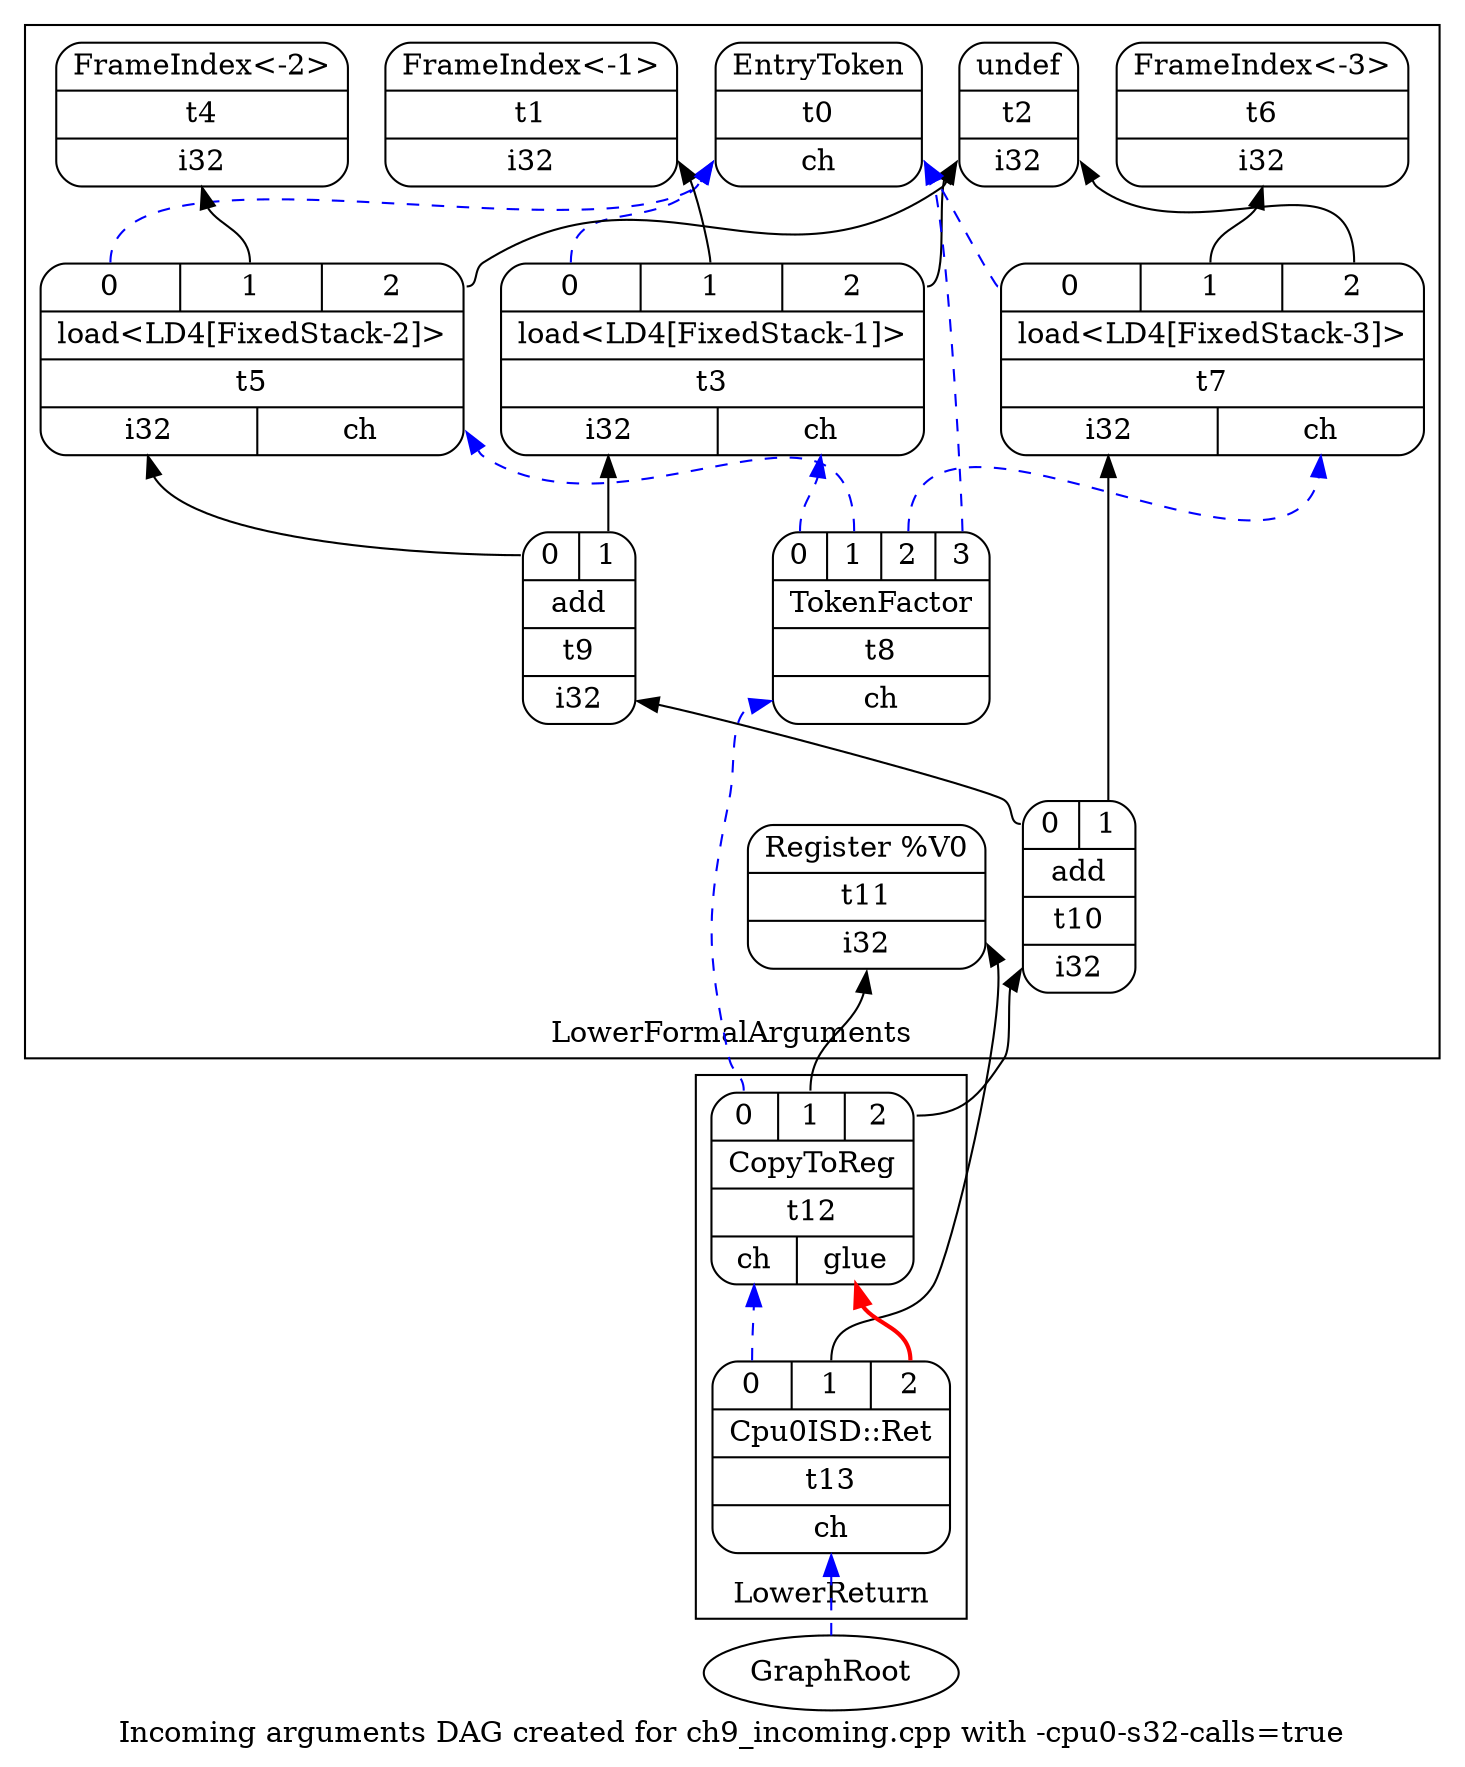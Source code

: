 digraph "dag-combine1 input for _Z5sum_iiii:" {
	rankdir="BT";
	label="Incoming arguments DAG created for ch9_incoming.cpp with -cpu0-s32-calls=true";

  subgraph cluster_0 {
    label = "LowerFormalArguments";
	Node0x102f0dbe0 [shape=record,shape=Mrecord,label="{EntryToken|t0|{<d0>ch}}"];
	Node0x10304e800 [shape=record,shape=Mrecord,label="{FrameIndex\<-1\>|t1|{<d0>i32}}"];
	Node0x10304e870 [shape=record,shape=Mrecord,label="{undef|t2|{<d0>i32}}"];
	Node0x10304e8e0 [shape=record,shape=Mrecord,label="{{<s0>0|<s1>1|<s2>2}|load\<LD4[FixedStack-1]\>|t3|{<d0>i32|<d1>ch}}"];
	Node0x10304e8e0:s0 -> Node0x102f0dbe0:d0[color=blue,style=dashed];
	Node0x10304e8e0:s1 -> Node0x10304e800:d0;
	Node0x10304e8e0:s2 -> Node0x10304e870:d0;
	Node0x10304e950 [shape=record,shape=Mrecord,label="{FrameIndex\<-2\>|t4|{<d0>i32}}"];
	Node0x10304e9c0 [shape=record,shape=Mrecord,label="{{<s0>0|<s1>1|<s2>2}|load\<LD4[FixedStack-2]\>|t5|{<d0>i32|<d1>ch}}"];
	Node0x10304e9c0:s0 -> Node0x102f0dbe0:d0[color=blue,style=dashed];
	Node0x10304e9c0:s1 -> Node0x10304e950:d0;
	Node0x10304e9c0:s2 -> Node0x10304e870:d0;
	Node0x10304ea30 [shape=record,shape=Mrecord,label="{FrameIndex\<-3\>|t6|{<d0>i32}}"];
	Node0x10304eaa0 [shape=record,shape=Mrecord,label="{{<s0>0|<s1>1|<s2>2}|load\<LD4[FixedStack-3]\>|t7|{<d0>i32|<d1>ch}}"];
	Node0x10304eaa0:s0 -> Node0x102f0dbe0:d0[color=blue,style=dashed];
	Node0x10304eaa0:s1 -> Node0x10304ea30:d0;
	Node0x10304eaa0:s2 -> Node0x10304e870:d0;
	Node0x10304eb10 [shape=record,shape=Mrecord,label="{{<s0>0|<s1>1|<s2>2|<s3>3}|TokenFactor|t8|{<d0>ch}}"];
	Node0x10304eb10:s0 -> Node0x10304e8e0:d1[color=blue,style=dashed];
	Node0x10304eb10:s1 -> Node0x10304e9c0:d1[color=blue,style=dashed];
	Node0x10304eb10:s2 -> Node0x10304eaa0:d1[color=blue,style=dashed];
	Node0x10304eb10:s3 -> Node0x102f0dbe0:d0[color=blue,style=dashed];
	Node0x10304eb80 [shape=record,shape=Mrecord,label="{{<s0>0|<s1>1}|add|t9|{<d0>i32}}"];
	Node0x10304eb80:s0 -> Node0x10304e9c0:d0;
	Node0x10304eb80:s1 -> Node0x10304e8e0:d0;
	Node0x10304ebf0 [shape=record,shape=Mrecord,label="{{<s0>0|<s1>1}|add|t10|{<d0>i32}}"];
	Node0x10304ebf0:s0 -> Node0x10304eb80:d0;
	Node0x10304ebf0:s1 -> Node0x10304eaa0:d0;
	Node0x10304ec60 [shape=record,shape=Mrecord,label="{Register %V0|t11|{<d0>i32}}"];
  }
  subgraph cluster_1 {
    label = "LowerReturn";
	Node0x10304ecd0 [shape=record,shape=Mrecord,label="{{<s0>0|<s1>1|<s2>2}|CopyToReg|t12|{<d0>ch|<d1>glue}}"];
	Node0x10304ecd0:s0 -> Node0x10304eb10:d0[color=blue,style=dashed];
	Node0x10304ecd0:s1 -> Node0x10304ec60:d0;
	Node0x10304ecd0:s2 -> Node0x10304ebf0:d0;
	Node0x10304ed40 [shape=record,shape=Mrecord,label="{{<s0>0|<s1>1|<s2>2}|Cpu0ISD::Ret|t13|{<d0>ch}}"];
	Node0x10304ed40:s0 -> Node0x10304ecd0:d0[color=blue,style=dashed];
	Node0x10304ed40:s1 -> Node0x10304ec60:d0;
	Node0x10304ed40:s2 -> Node0x10304ecd0:d1[color=red,style=bold];
  }
	Node0x0[ plaintext=circle, label ="GraphRoot"];
	Node0x0 -> Node0x10304ed40:d0[color=blue,style=dashed];
}
